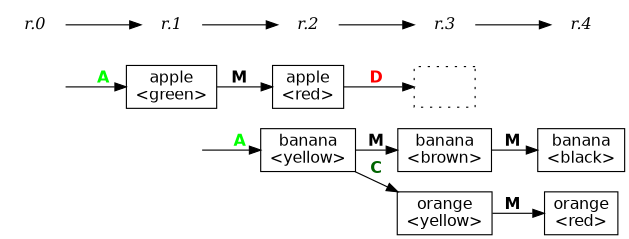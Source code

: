 digraph G {

rankdir=LR
ranksep="0.3 equally"
size=4.2

node [ shape="box" fontname="Helvetica"] 
edge [ fontname="Helvetica-Bold" ]

node [shape="box" group=g ]
g1 -> g2 [label="A" fontcolor="green"]
g2 -> g3 [label="M"]
g3 -> g4 [label="M"]
g1 [ shape = "none" label = ""]
g2 [ label = "banana\n<yellow>" ]
g3 [ label = "banana\n<brown>" ]
g4 [ label = "banana\n<black>" ]

node [shape="box" group=h]
g2 -> h3 [label="C" fontcolor="darkgreen"]
h3 -> h4 [label="M"]
h3 [ label = "orange\n<yellow>" ]
h4 [ label = "orange\n<red>" ]

node [shape="box" group=f]
f0 -> f1 [label="A" fontcolor="green"]
f1 -> f2 [label="M"]
f2 -> f3 [label="D" fontcolor="red"]
f0 [ shape = "none" label = "" ]
f1 [ label = "apple\n<green>" ]
f2 [ label = "apple\n<red>" ]
f3 [ label = "" style="dotted" ]

{ rank=same f2 g2 }

node [shape="plaintext" fontname="Times-Italic"]
"r.0" -> "r.1" -> "r.2" -> "r.3" -> "r.4"

}
